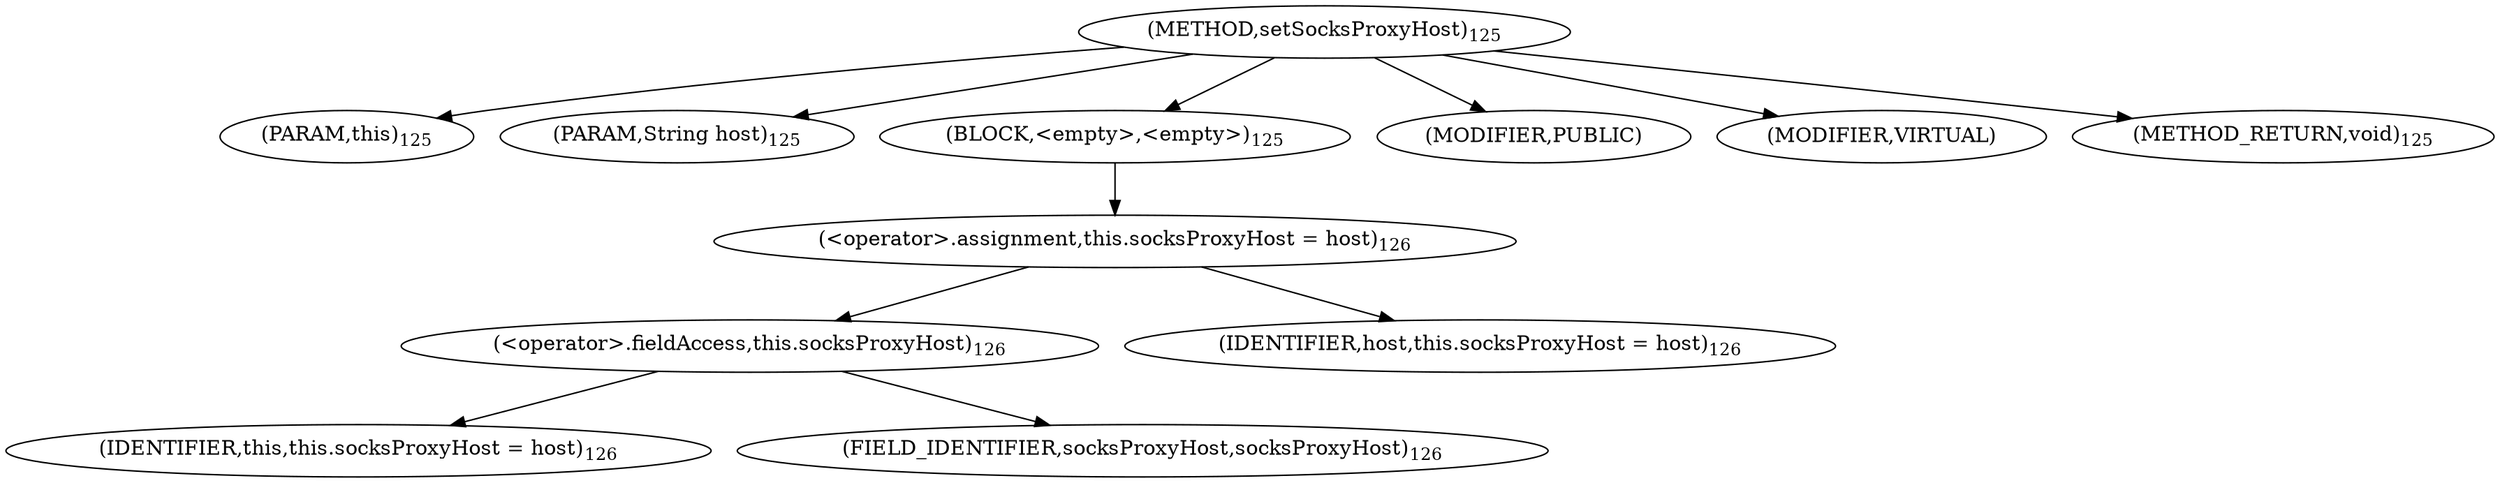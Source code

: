 digraph "setSocksProxyHost" {  
"84" [label = <(METHOD,setSocksProxyHost)<SUB>125</SUB>> ]
"4" [label = <(PARAM,this)<SUB>125</SUB>> ]
"85" [label = <(PARAM,String host)<SUB>125</SUB>> ]
"86" [label = <(BLOCK,&lt;empty&gt;,&lt;empty&gt;)<SUB>125</SUB>> ]
"87" [label = <(&lt;operator&gt;.assignment,this.socksProxyHost = host)<SUB>126</SUB>> ]
"88" [label = <(&lt;operator&gt;.fieldAccess,this.socksProxyHost)<SUB>126</SUB>> ]
"3" [label = <(IDENTIFIER,this,this.socksProxyHost = host)<SUB>126</SUB>> ]
"89" [label = <(FIELD_IDENTIFIER,socksProxyHost,socksProxyHost)<SUB>126</SUB>> ]
"90" [label = <(IDENTIFIER,host,this.socksProxyHost = host)<SUB>126</SUB>> ]
"91" [label = <(MODIFIER,PUBLIC)> ]
"92" [label = <(MODIFIER,VIRTUAL)> ]
"93" [label = <(METHOD_RETURN,void)<SUB>125</SUB>> ]
  "84" -> "4" 
  "84" -> "85" 
  "84" -> "86" 
  "84" -> "91" 
  "84" -> "92" 
  "84" -> "93" 
  "86" -> "87" 
  "87" -> "88" 
  "87" -> "90" 
  "88" -> "3" 
  "88" -> "89" 
}
